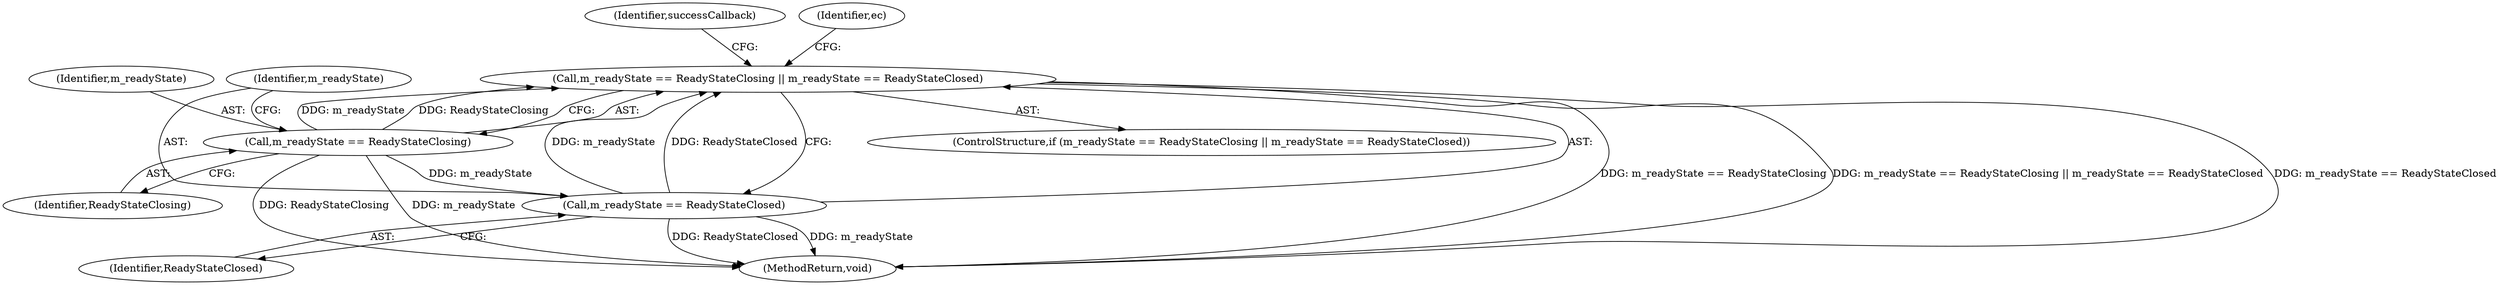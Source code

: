 digraph "0_Chrome_ab5e55ff333def909d025ac45da9ffa0d88a63f2@API" {
"1000107" [label="(Call,m_readyState == ReadyStateClosing || m_readyState == ReadyStateClosed)"];
"1000108" [label="(Call,m_readyState == ReadyStateClosing)"];
"1000111" [label="(Call,m_readyState == ReadyStateClosed)"];
"1000121" [label="(Identifier,successCallback)"];
"1000106" [label="(ControlStructure,if (m_readyState == ReadyStateClosing || m_readyState == ReadyStateClosed))"];
"1000113" [label="(Identifier,ReadyStateClosed)"];
"1000108" [label="(Call,m_readyState == ReadyStateClosing)"];
"1000107" [label="(Call,m_readyState == ReadyStateClosing || m_readyState == ReadyStateClosed)"];
"1000116" [label="(Identifier,ec)"];
"1000147" [label="(MethodReturn,void)"];
"1000110" [label="(Identifier,ReadyStateClosing)"];
"1000112" [label="(Identifier,m_readyState)"];
"1000111" [label="(Call,m_readyState == ReadyStateClosed)"];
"1000109" [label="(Identifier,m_readyState)"];
"1000107" -> "1000106"  [label="AST: "];
"1000107" -> "1000108"  [label="CFG: "];
"1000107" -> "1000111"  [label="CFG: "];
"1000108" -> "1000107"  [label="AST: "];
"1000111" -> "1000107"  [label="AST: "];
"1000116" -> "1000107"  [label="CFG: "];
"1000121" -> "1000107"  [label="CFG: "];
"1000107" -> "1000147"  [label="DDG: m_readyState == ReadyStateClosing"];
"1000107" -> "1000147"  [label="DDG: m_readyState == ReadyStateClosing || m_readyState == ReadyStateClosed"];
"1000107" -> "1000147"  [label="DDG: m_readyState == ReadyStateClosed"];
"1000108" -> "1000107"  [label="DDG: m_readyState"];
"1000108" -> "1000107"  [label="DDG: ReadyStateClosing"];
"1000111" -> "1000107"  [label="DDG: m_readyState"];
"1000111" -> "1000107"  [label="DDG: ReadyStateClosed"];
"1000108" -> "1000110"  [label="CFG: "];
"1000109" -> "1000108"  [label="AST: "];
"1000110" -> "1000108"  [label="AST: "];
"1000112" -> "1000108"  [label="CFG: "];
"1000108" -> "1000147"  [label="DDG: ReadyStateClosing"];
"1000108" -> "1000147"  [label="DDG: m_readyState"];
"1000108" -> "1000111"  [label="DDG: m_readyState"];
"1000111" -> "1000113"  [label="CFG: "];
"1000112" -> "1000111"  [label="AST: "];
"1000113" -> "1000111"  [label="AST: "];
"1000111" -> "1000147"  [label="DDG: m_readyState"];
"1000111" -> "1000147"  [label="DDG: ReadyStateClosed"];
}
